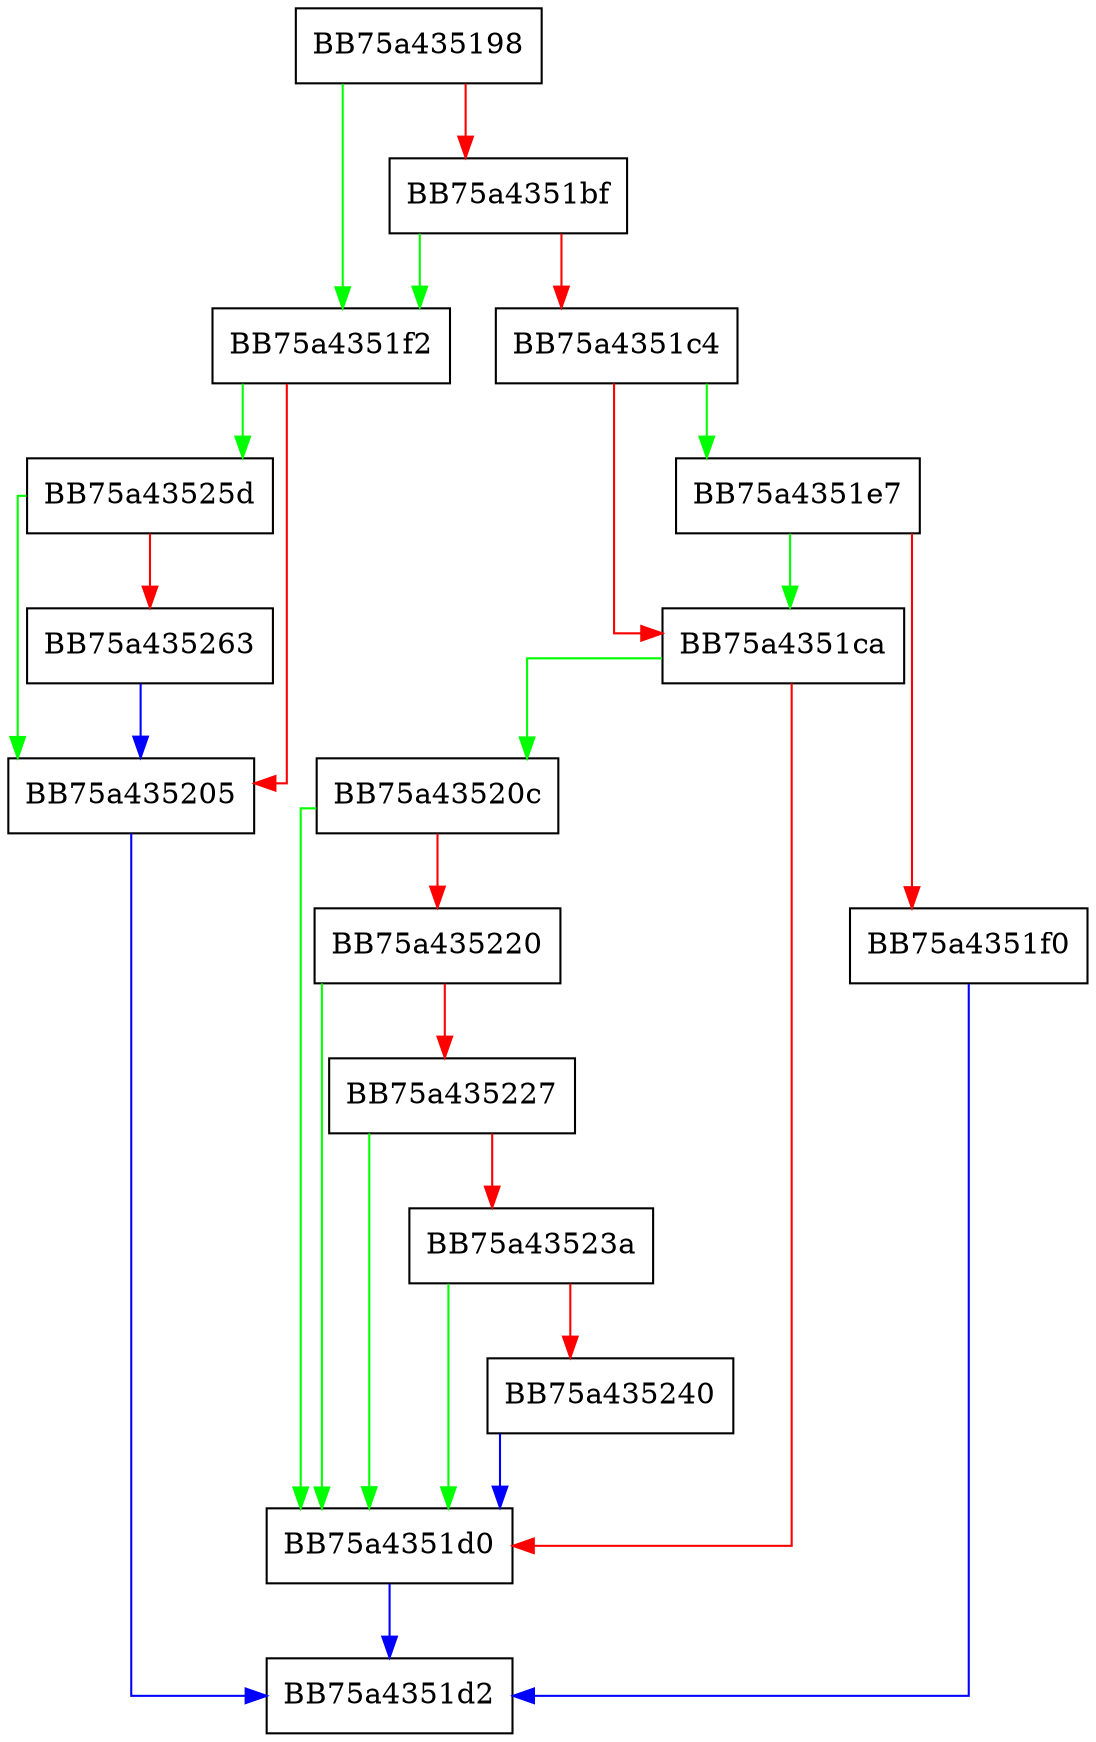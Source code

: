 digraph CompareWinPaths {
  node [shape="box"];
  graph [splines=ortho];
  BB75a435198 -> BB75a4351f2 [color="green"];
  BB75a435198 -> BB75a4351bf [color="red"];
  BB75a4351bf -> BB75a4351f2 [color="green"];
  BB75a4351bf -> BB75a4351c4 [color="red"];
  BB75a4351c4 -> BB75a4351e7 [color="green"];
  BB75a4351c4 -> BB75a4351ca [color="red"];
  BB75a4351ca -> BB75a43520c [color="green"];
  BB75a4351ca -> BB75a4351d0 [color="red"];
  BB75a4351d0 -> BB75a4351d2 [color="blue"];
  BB75a4351e7 -> BB75a4351ca [color="green"];
  BB75a4351e7 -> BB75a4351f0 [color="red"];
  BB75a4351f0 -> BB75a4351d2 [color="blue"];
  BB75a4351f2 -> BB75a43525d [color="green"];
  BB75a4351f2 -> BB75a435205 [color="red"];
  BB75a435205 -> BB75a4351d2 [color="blue"];
  BB75a43520c -> BB75a4351d0 [color="green"];
  BB75a43520c -> BB75a435220 [color="red"];
  BB75a435220 -> BB75a4351d0 [color="green"];
  BB75a435220 -> BB75a435227 [color="red"];
  BB75a435227 -> BB75a4351d0 [color="green"];
  BB75a435227 -> BB75a43523a [color="red"];
  BB75a43523a -> BB75a4351d0 [color="green"];
  BB75a43523a -> BB75a435240 [color="red"];
  BB75a435240 -> BB75a4351d0 [color="blue"];
  BB75a43525d -> BB75a435205 [color="green"];
  BB75a43525d -> BB75a435263 [color="red"];
  BB75a435263 -> BB75a435205 [color="blue"];
}